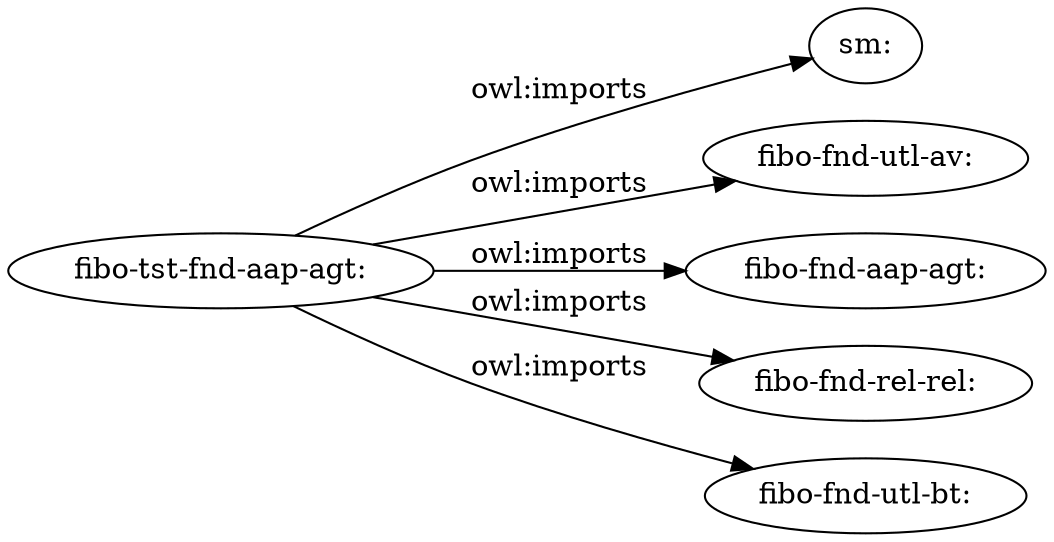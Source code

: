 digraph ar2dtool_diagram { 
rankdir=LR;
size="1501"
	"fibo-tst-fnd-aap-agt:" -> "sm:" [ label = "owl:imports" ];
	"fibo-tst-fnd-aap-agt:" -> "fibo-fnd-utl-av:" [ label = "owl:imports" ];
	"fibo-tst-fnd-aap-agt:" -> "fibo-fnd-aap-agt:" [ label = "owl:imports" ];
	"fibo-tst-fnd-aap-agt:" -> "fibo-fnd-rel-rel:" [ label = "owl:imports" ];
	"fibo-tst-fnd-aap-agt:" -> "fibo-fnd-utl-bt:" [ label = "owl:imports" ];

}
